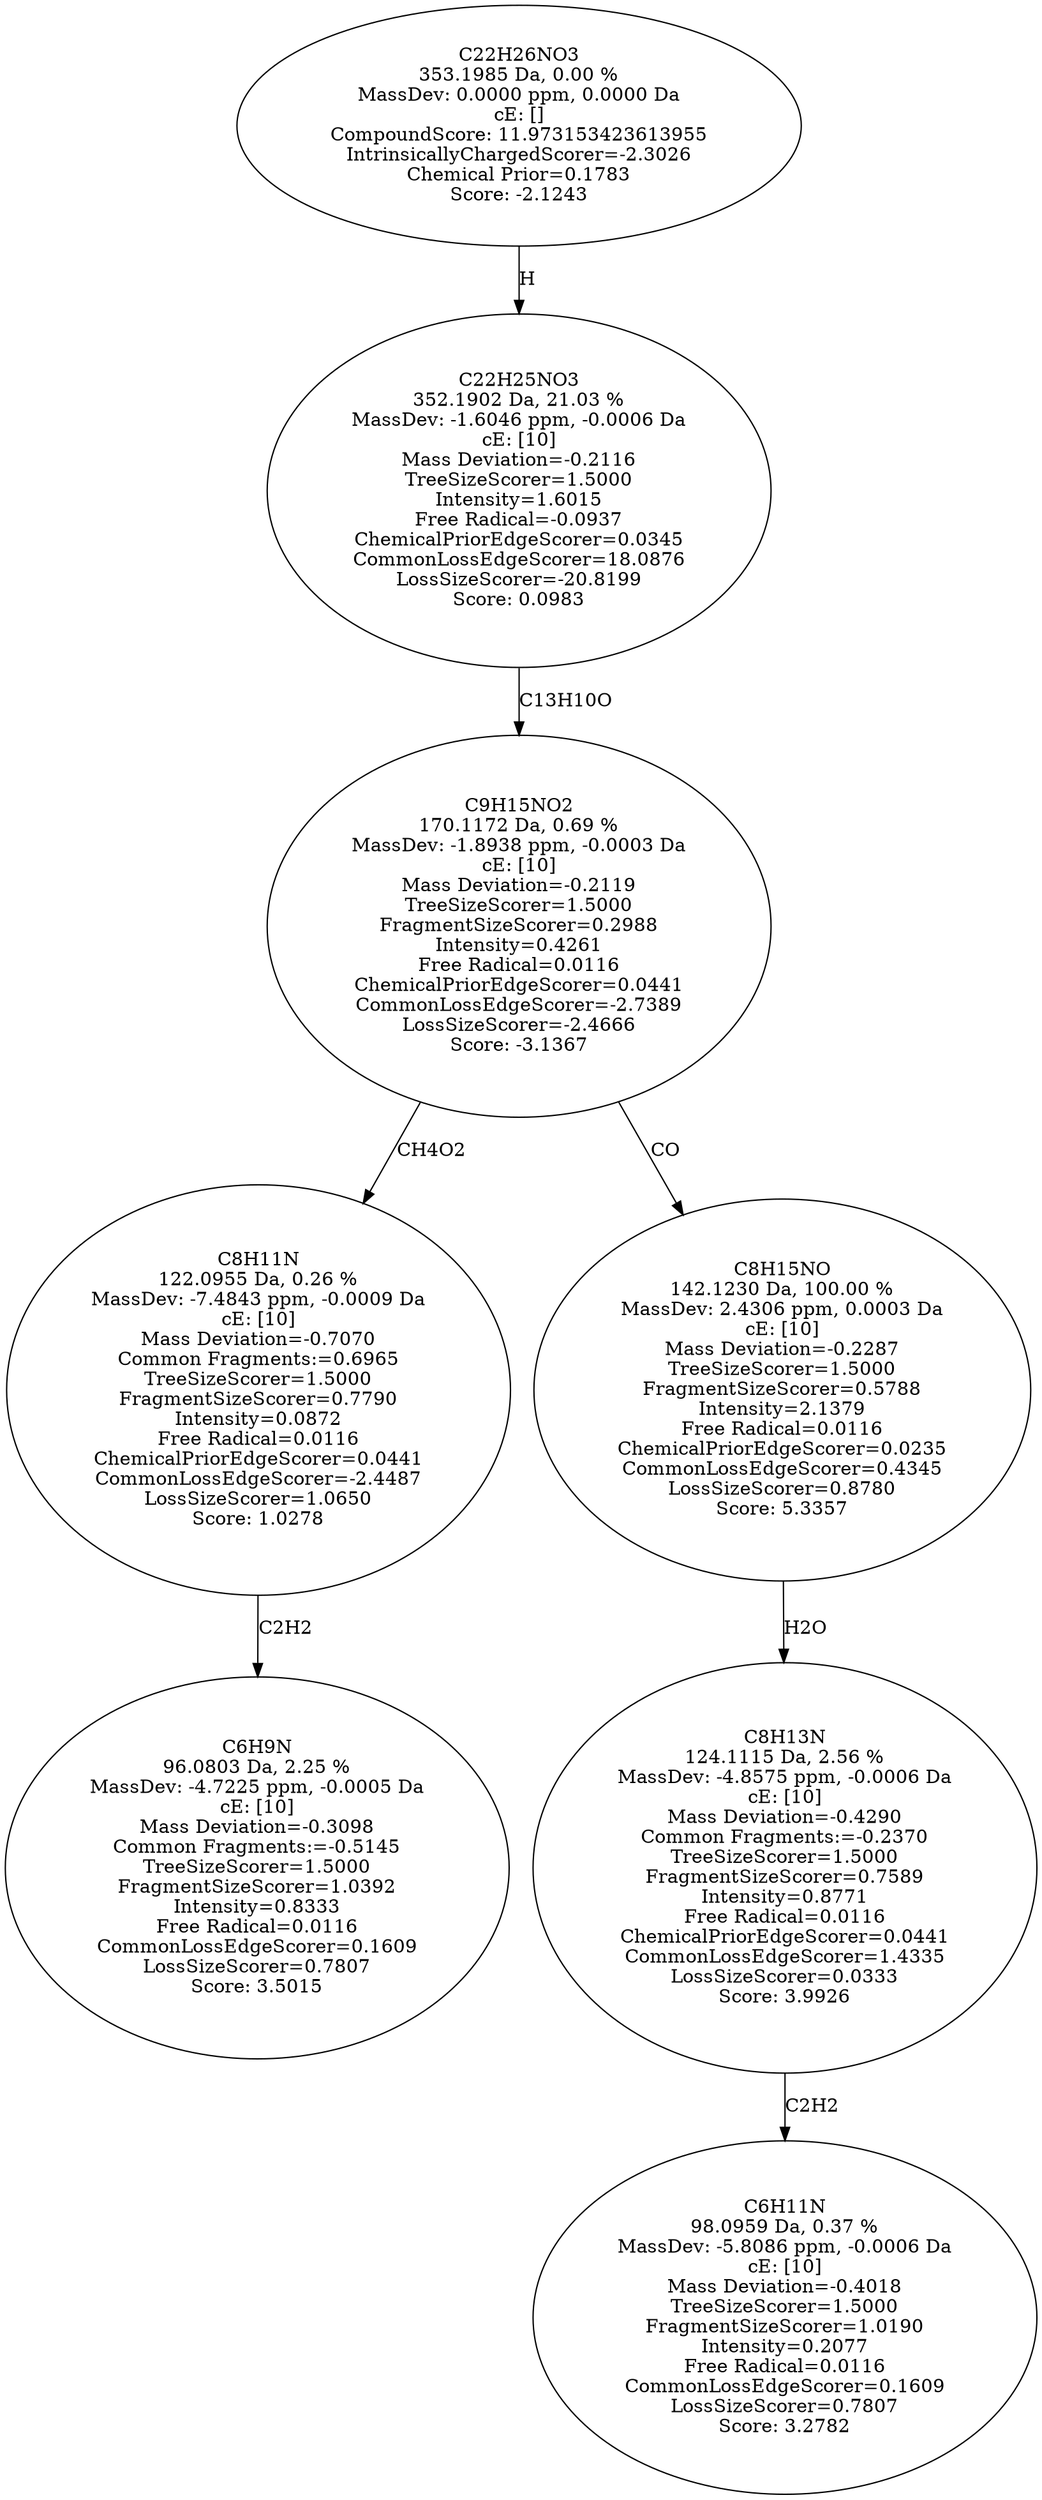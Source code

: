 strict digraph {
v1 [label="C6H9N\n96.0803 Da, 2.25 %\nMassDev: -4.7225 ppm, -0.0005 Da\ncE: [10]\nMass Deviation=-0.3098\nCommon Fragments:=-0.5145\nTreeSizeScorer=1.5000\nFragmentSizeScorer=1.0392\nIntensity=0.8333\nFree Radical=0.0116\nCommonLossEdgeScorer=0.1609\nLossSizeScorer=0.7807\nScore: 3.5015"];
v2 [label="C8H11N\n122.0955 Da, 0.26 %\nMassDev: -7.4843 ppm, -0.0009 Da\ncE: [10]\nMass Deviation=-0.7070\nCommon Fragments:=0.6965\nTreeSizeScorer=1.5000\nFragmentSizeScorer=0.7790\nIntensity=0.0872\nFree Radical=0.0116\nChemicalPriorEdgeScorer=0.0441\nCommonLossEdgeScorer=-2.4487\nLossSizeScorer=1.0650\nScore: 1.0278"];
v3 [label="C6H11N\n98.0959 Da, 0.37 %\nMassDev: -5.8086 ppm, -0.0006 Da\ncE: [10]\nMass Deviation=-0.4018\nTreeSizeScorer=1.5000\nFragmentSizeScorer=1.0190\nIntensity=0.2077\nFree Radical=0.0116\nCommonLossEdgeScorer=0.1609\nLossSizeScorer=0.7807\nScore: 3.2782"];
v4 [label="C8H13N\n124.1115 Da, 2.56 %\nMassDev: -4.8575 ppm, -0.0006 Da\ncE: [10]\nMass Deviation=-0.4290\nCommon Fragments:=-0.2370\nTreeSizeScorer=1.5000\nFragmentSizeScorer=0.7589\nIntensity=0.8771\nFree Radical=0.0116\nChemicalPriorEdgeScorer=0.0441\nCommonLossEdgeScorer=1.4335\nLossSizeScorer=0.0333\nScore: 3.9926"];
v5 [label="C8H15NO\n142.1230 Da, 100.00 %\nMassDev: 2.4306 ppm, 0.0003 Da\ncE: [10]\nMass Deviation=-0.2287\nTreeSizeScorer=1.5000\nFragmentSizeScorer=0.5788\nIntensity=2.1379\nFree Radical=0.0116\nChemicalPriorEdgeScorer=0.0235\nCommonLossEdgeScorer=0.4345\nLossSizeScorer=0.8780\nScore: 5.3357"];
v6 [label="C9H15NO2\n170.1172 Da, 0.69 %\nMassDev: -1.8938 ppm, -0.0003 Da\ncE: [10]\nMass Deviation=-0.2119\nTreeSizeScorer=1.5000\nFragmentSizeScorer=0.2988\nIntensity=0.4261\nFree Radical=0.0116\nChemicalPriorEdgeScorer=0.0441\nCommonLossEdgeScorer=-2.7389\nLossSizeScorer=-2.4666\nScore: -3.1367"];
v7 [label="C22H25NO3\n352.1902 Da, 21.03 %\nMassDev: -1.6046 ppm, -0.0006 Da\ncE: [10]\nMass Deviation=-0.2116\nTreeSizeScorer=1.5000\nIntensity=1.6015\nFree Radical=-0.0937\nChemicalPriorEdgeScorer=0.0345\nCommonLossEdgeScorer=18.0876\nLossSizeScorer=-20.8199\nScore: 0.0983"];
v8 [label="C22H26NO3\n353.1985 Da, 0.00 %\nMassDev: 0.0000 ppm, 0.0000 Da\ncE: []\nCompoundScore: 11.973153423613955\nIntrinsicallyChargedScorer=-2.3026\nChemical Prior=0.1783\nScore: -2.1243"];
v2 -> v1 [label="C2H2"];
v6 -> v2 [label="CH4O2"];
v4 -> v3 [label="C2H2"];
v5 -> v4 [label="H2O"];
v6 -> v5 [label="CO"];
v7 -> v6 [label="C13H10O"];
v8 -> v7 [label="H"];
}